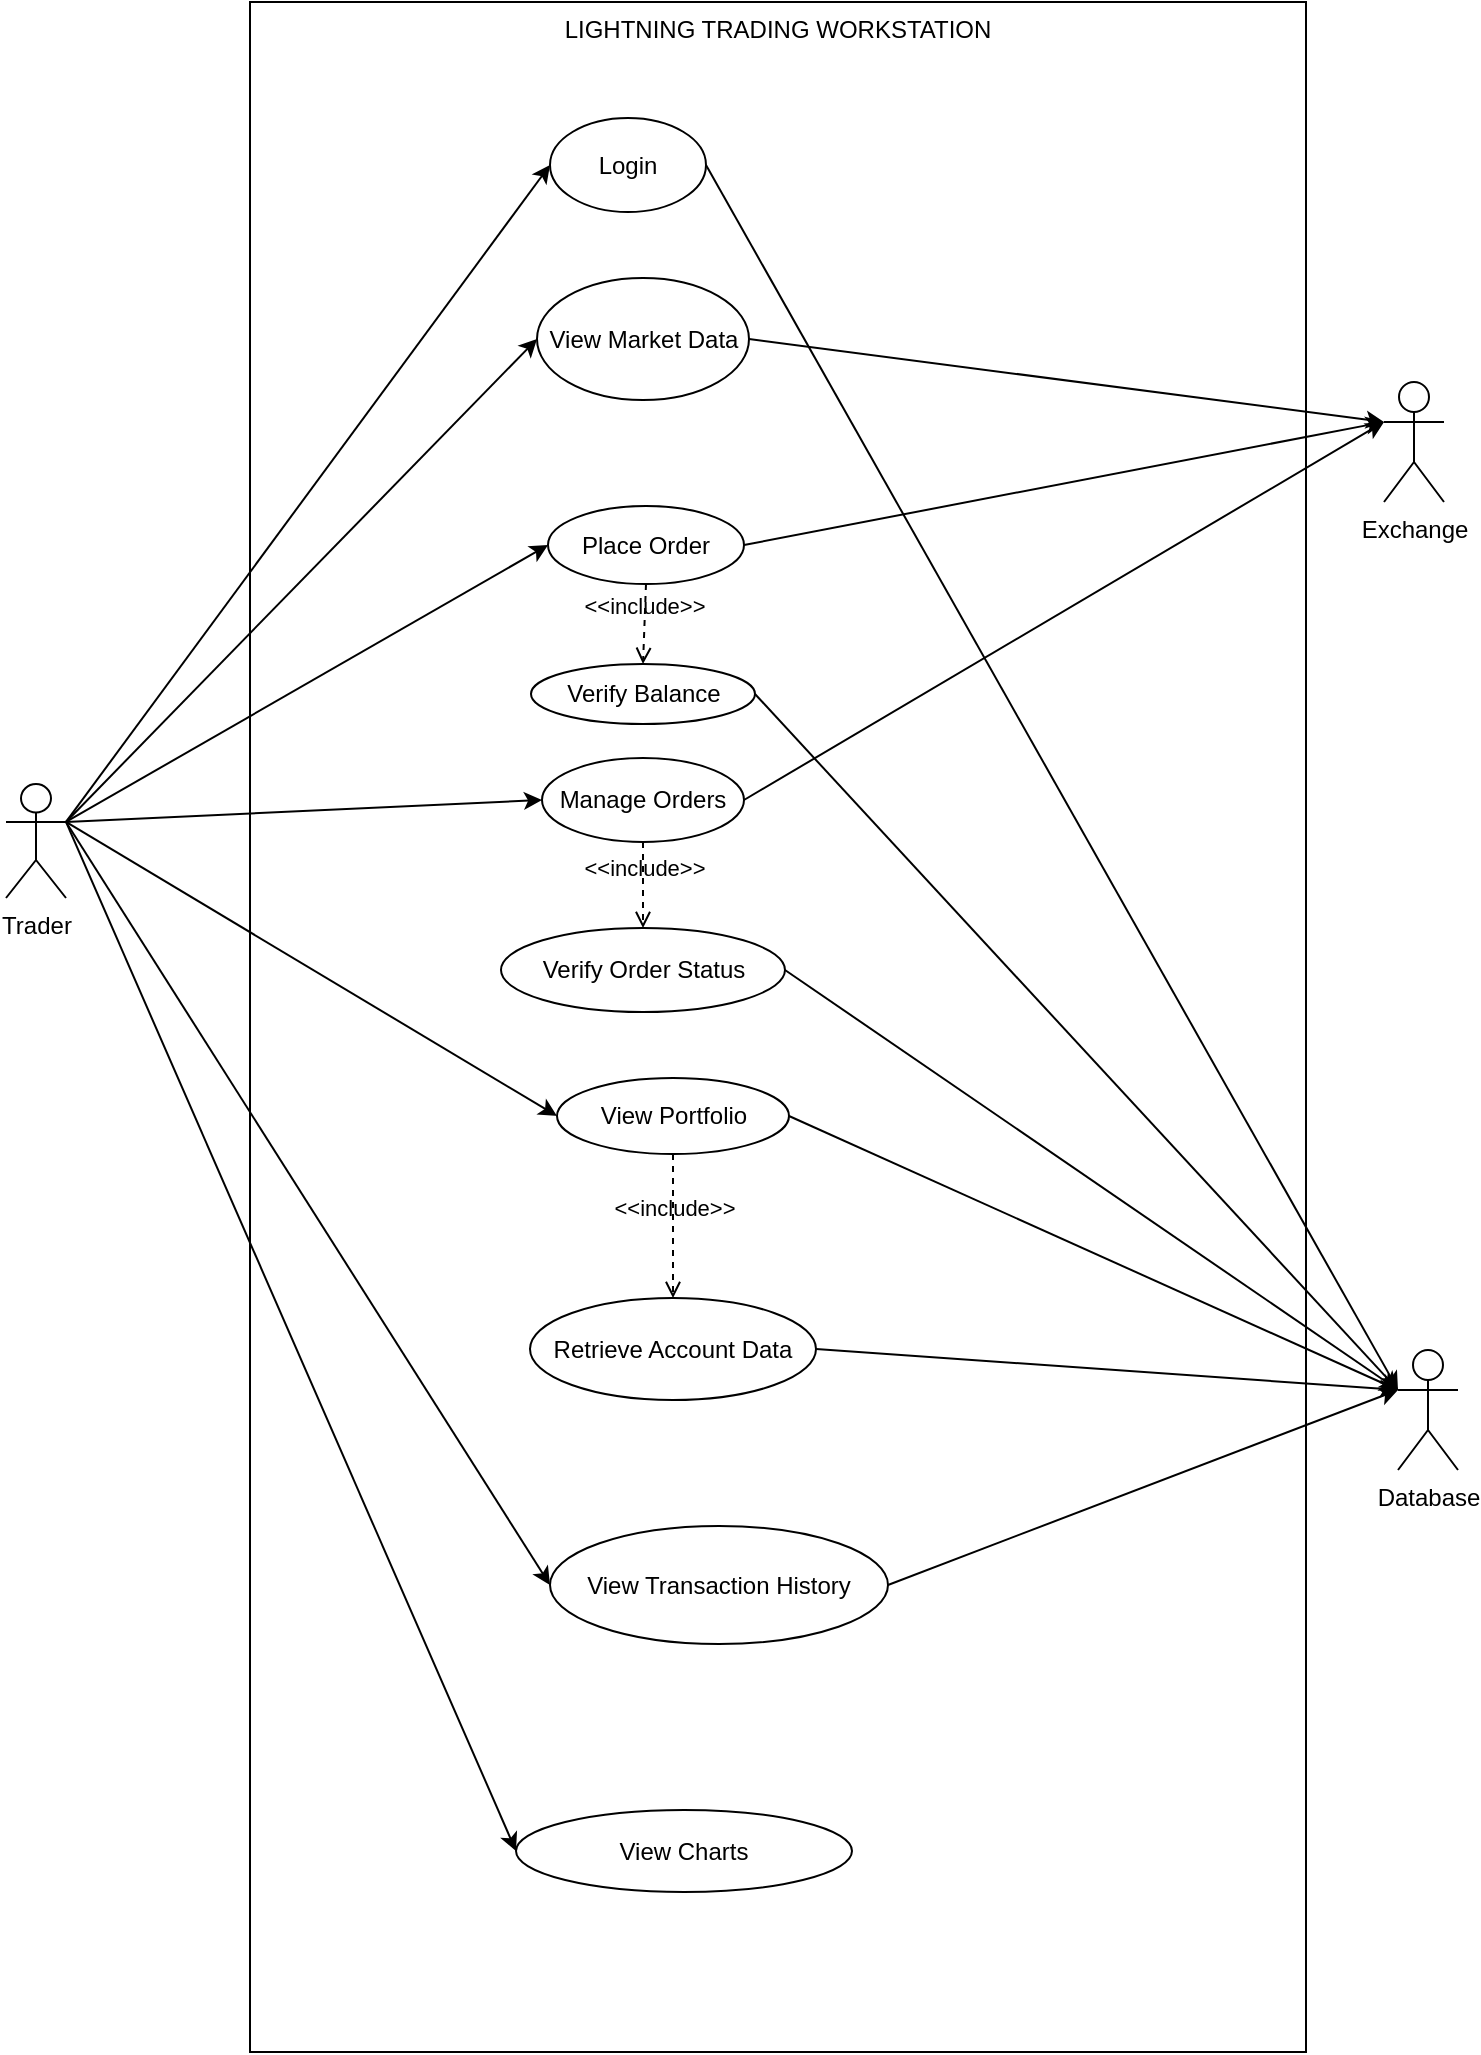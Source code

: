 <mxfile version="26.0.16">
  <diagram name="Use Case Diagram" id="GKpwC2eJSkF5a9-3lTnZ">
    <mxGraphModel dx="973" dy="580" grid="0" gridSize="10" guides="1" tooltips="1" connect="1" arrows="1" fold="1" page="1" pageScale="1" pageWidth="827" pageHeight="1169" math="0" shadow="0">
      <root>
        <mxCell id="0" />
        <mxCell id="1" parent="0" />
        <mxCell id="xZJvLFao9ESSEDFbBAeP-19" style="edgeStyle=none;shape=connector;rounded=0;orthogonalLoop=1;jettySize=auto;html=1;exitX=1;exitY=0.333;exitDx=0;exitDy=0;exitPerimeter=0;entryX=0;entryY=0.5;entryDx=0;entryDy=0;strokeColor=default;align=center;verticalAlign=middle;fontFamily=Helvetica;fontSize=11;fontColor=default;labelBackgroundColor=default;endArrow=classic;" edge="1" parent="1" source="xZJvLFao9ESSEDFbBAeP-1" target="xZJvLFao9ESSEDFbBAeP-7">
          <mxGeometry relative="1" as="geometry" />
        </mxCell>
        <mxCell id="xZJvLFao9ESSEDFbBAeP-18" style="edgeStyle=none;shape=connector;rounded=0;orthogonalLoop=1;jettySize=auto;html=1;exitX=1;exitY=0.333;exitDx=0;exitDy=0;exitPerimeter=0;entryX=0;entryY=0.5;entryDx=0;entryDy=0;strokeColor=default;align=center;verticalAlign=middle;fontFamily=Helvetica;fontSize=11;fontColor=default;labelBackgroundColor=default;endArrow=classic;" edge="1" parent="1" source="xZJvLFao9ESSEDFbBAeP-1" target="xZJvLFao9ESSEDFbBAeP-5">
          <mxGeometry relative="1" as="geometry" />
        </mxCell>
        <mxCell id="xZJvLFao9ESSEDFbBAeP-20" style="edgeStyle=none;shape=connector;rounded=0;orthogonalLoop=1;jettySize=auto;html=1;exitX=1;exitY=0.333;exitDx=0;exitDy=0;exitPerimeter=0;entryX=0;entryY=0.5;entryDx=0;entryDy=0;strokeColor=default;align=center;verticalAlign=middle;fontFamily=Helvetica;fontSize=11;fontColor=default;labelBackgroundColor=default;endArrow=classic;" edge="1" parent="1" source="xZJvLFao9ESSEDFbBAeP-1" target="xZJvLFao9ESSEDFbBAeP-8">
          <mxGeometry relative="1" as="geometry" />
        </mxCell>
        <mxCell id="xZJvLFao9ESSEDFbBAeP-3" value="LIGHTNING TRADING WORKSTATION" style="rounded=0;whiteSpace=wrap;html=1;verticalAlign=top;fillColor=none;" vertex="1" parent="1">
          <mxGeometry x="168" y="40" width="528" height="1025" as="geometry" />
        </mxCell>
        <mxCell id="xZJvLFao9ESSEDFbBAeP-22" style="edgeStyle=none;shape=connector;rounded=0;orthogonalLoop=1;jettySize=auto;html=1;exitX=1;exitY=0.333;exitDx=0;exitDy=0;exitPerimeter=0;entryX=0;entryY=0.5;entryDx=0;entryDy=0;strokeColor=default;align=center;verticalAlign=middle;fontFamily=Helvetica;fontSize=11;fontColor=default;labelBackgroundColor=default;endArrow=classic;" edge="1" parent="1" source="xZJvLFao9ESSEDFbBAeP-1" target="xZJvLFao9ESSEDFbBAeP-9">
          <mxGeometry relative="1" as="geometry" />
        </mxCell>
        <mxCell id="xZJvLFao9ESSEDFbBAeP-25" style="edgeStyle=none;shape=connector;rounded=0;orthogonalLoop=1;jettySize=auto;html=1;exitX=1;exitY=0.333;exitDx=0;exitDy=0;exitPerimeter=0;entryX=0;entryY=0.5;entryDx=0;entryDy=0;strokeColor=default;align=center;verticalAlign=middle;fontFamily=Helvetica;fontSize=11;fontColor=default;labelBackgroundColor=default;endArrow=classic;" edge="1" parent="1" source="xZJvLFao9ESSEDFbBAeP-1" target="xZJvLFao9ESSEDFbBAeP-11">
          <mxGeometry relative="1" as="geometry" />
        </mxCell>
        <mxCell id="xZJvLFao9ESSEDFbBAeP-26" style="edgeStyle=none;shape=connector;rounded=0;orthogonalLoop=1;jettySize=auto;html=1;exitX=1;exitY=0.333;exitDx=0;exitDy=0;exitPerimeter=0;entryX=0;entryY=0.5;entryDx=0;entryDy=0;strokeColor=default;align=center;verticalAlign=middle;fontFamily=Helvetica;fontSize=11;fontColor=default;labelBackgroundColor=default;endArrow=classic;" edge="1" parent="1" source="xZJvLFao9ESSEDFbBAeP-1" target="xZJvLFao9ESSEDFbBAeP-12">
          <mxGeometry relative="1" as="geometry" />
        </mxCell>
        <mxCell id="xZJvLFao9ESSEDFbBAeP-27" style="edgeStyle=none;shape=connector;rounded=0;orthogonalLoop=1;jettySize=auto;html=1;exitX=1;exitY=0.333;exitDx=0;exitDy=0;exitPerimeter=0;entryX=0;entryY=0.5;entryDx=0;entryDy=0;strokeColor=default;align=center;verticalAlign=middle;fontFamily=Helvetica;fontSize=11;fontColor=default;labelBackgroundColor=default;endArrow=classic;" edge="1" parent="1" source="xZJvLFao9ESSEDFbBAeP-1" target="xZJvLFao9ESSEDFbBAeP-6">
          <mxGeometry relative="1" as="geometry" />
        </mxCell>
        <mxCell id="xZJvLFao9ESSEDFbBAeP-1" value="Trader" style="shape=umlActor;verticalLabelPosition=bottom;verticalAlign=top;html=1;" vertex="1" parent="1">
          <mxGeometry x="46" y="431" width="30" height="57" as="geometry" />
        </mxCell>
        <mxCell id="xZJvLFao9ESSEDFbBAeP-4" value="Exchange" style="shape=umlActor;verticalLabelPosition=bottom;verticalAlign=top;html=1;outlineConnect=0;" vertex="1" parent="1">
          <mxGeometry x="735" y="230" width="30" height="60" as="geometry" />
        </mxCell>
        <mxCell id="xZJvLFao9ESSEDFbBAeP-5" value="Login" style="ellipse;whiteSpace=wrap;html=1;" vertex="1" parent="1">
          <mxGeometry x="318" y="98" width="78" height="47" as="geometry" />
        </mxCell>
        <mxCell id="xZJvLFao9ESSEDFbBAeP-37" style="edgeStyle=none;shape=connector;rounded=0;orthogonalLoop=1;jettySize=auto;html=1;exitX=1;exitY=0.5;exitDx=0;exitDy=0;strokeColor=default;align=center;verticalAlign=middle;fontFamily=Helvetica;fontSize=11;fontColor=default;labelBackgroundColor=default;endArrow=classic;entryX=0;entryY=0.333;entryDx=0;entryDy=0;entryPerimeter=0;" edge="1" parent="1" source="xZJvLFao9ESSEDFbBAeP-6" target="xZJvLFao9ESSEDFbBAeP-4">
          <mxGeometry relative="1" as="geometry">
            <mxPoint x="732.059" y="237.588" as="targetPoint" />
          </mxGeometry>
        </mxCell>
        <mxCell id="xZJvLFao9ESSEDFbBAeP-6" value="View Market Data" style="ellipse;whiteSpace=wrap;html=1;" vertex="1" parent="1">
          <mxGeometry x="311.5" y="178" width="106" height="61" as="geometry" />
        </mxCell>
        <mxCell id="xZJvLFao9ESSEDFbBAeP-7" value="Place Order" style="ellipse;whiteSpace=wrap;html=1;" vertex="1" parent="1">
          <mxGeometry x="317" y="292" width="98" height="39" as="geometry" />
        </mxCell>
        <mxCell id="xZJvLFao9ESSEDFbBAeP-8" value="Manage Orders" style="ellipse;whiteSpace=wrap;html=1;" vertex="1" parent="1">
          <mxGeometry x="314" y="418" width="101" height="42" as="geometry" />
        </mxCell>
        <mxCell id="xZJvLFao9ESSEDFbBAeP-9" value="View Portfolio" style="ellipse;whiteSpace=wrap;html=1;" vertex="1" parent="1">
          <mxGeometry x="321.5" y="578" width="116" height="38" as="geometry" />
        </mxCell>
        <mxCell id="xZJvLFao9ESSEDFbBAeP-11" value="View Transaction History" style="ellipse;whiteSpace=wrap;html=1;" vertex="1" parent="1">
          <mxGeometry x="318" y="802" width="169" height="59" as="geometry" />
        </mxCell>
        <mxCell id="xZJvLFao9ESSEDFbBAeP-12" value="View Charts" style="ellipse;whiteSpace=wrap;html=1;" vertex="1" parent="1">
          <mxGeometry x="301" y="944" width="168" height="41" as="geometry" />
        </mxCell>
        <mxCell id="xZJvLFao9ESSEDFbBAeP-13" value="Verify Balance" style="ellipse;whiteSpace=wrap;html=1;" vertex="1" parent="1">
          <mxGeometry x="308.5" y="371" width="112" height="30" as="geometry" />
        </mxCell>
        <mxCell id="xZJvLFao9ESSEDFbBAeP-14" value="Verify Order Status" style="ellipse;whiteSpace=wrap;html=1;" vertex="1" parent="1">
          <mxGeometry x="293.5" y="503" width="142" height="42" as="geometry" />
        </mxCell>
        <mxCell id="xZJvLFao9ESSEDFbBAeP-42" style="edgeStyle=none;shape=connector;rounded=0;orthogonalLoop=1;jettySize=auto;html=1;exitX=1;exitY=0.5;exitDx=0;exitDy=0;strokeColor=default;align=center;verticalAlign=middle;fontFamily=Helvetica;fontSize=11;fontColor=default;labelBackgroundColor=default;endArrow=classic;entryX=0;entryY=0.333;entryDx=0;entryDy=0;entryPerimeter=0;" edge="1" parent="1" source="xZJvLFao9ESSEDFbBAeP-15" target="xZJvLFao9ESSEDFbBAeP-32">
          <mxGeometry relative="1" as="geometry">
            <mxPoint x="779.118" y="690.294" as="targetPoint" />
          </mxGeometry>
        </mxCell>
        <mxCell id="xZJvLFao9ESSEDFbBAeP-15" value="Retrieve Account Data" style="ellipse;whiteSpace=wrap;html=1;" vertex="1" parent="1">
          <mxGeometry x="308" y="688" width="143" height="51" as="geometry" />
        </mxCell>
        <mxCell id="xZJvLFao9ESSEDFbBAeP-28" value="&amp;lt;&amp;lt;include&amp;gt;&amp;gt;" style="html=1;verticalAlign=bottom;labelBackgroundColor=none;endArrow=open;endFill=0;dashed=1;rounded=0;strokeColor=default;align=center;fontFamily=Helvetica;fontSize=11;fontColor=default;exitX=0.5;exitY=1;exitDx=0;exitDy=0;entryX=0.5;entryY=0;entryDx=0;entryDy=0;" edge="1" parent="1" source="xZJvLFao9ESSEDFbBAeP-7" target="xZJvLFao9ESSEDFbBAeP-13">
          <mxGeometry width="160" relative="1" as="geometry">
            <mxPoint x="382" y="266" as="sourcePoint" />
            <mxPoint x="542" y="266" as="targetPoint" />
          </mxGeometry>
        </mxCell>
        <mxCell id="xZJvLFao9ESSEDFbBAeP-29" value="&amp;lt;&amp;lt;include&amp;gt;&amp;gt;" style="html=1;verticalAlign=bottom;labelBackgroundColor=none;endArrow=open;endFill=0;dashed=1;rounded=0;strokeColor=default;align=center;fontFamily=Helvetica;fontSize=11;fontColor=default;exitX=0.5;exitY=1;exitDx=0;exitDy=0;" edge="1" parent="1" source="xZJvLFao9ESSEDFbBAeP-9" target="xZJvLFao9ESSEDFbBAeP-15">
          <mxGeometry width="160" relative="1" as="geometry">
            <mxPoint x="471" y="520" as="sourcePoint" />
            <mxPoint x="631" y="520" as="targetPoint" />
          </mxGeometry>
        </mxCell>
        <mxCell id="xZJvLFao9ESSEDFbBAeP-30" value="&amp;lt;&amp;lt;include&amp;gt;&amp;gt;" style="html=1;verticalAlign=bottom;labelBackgroundColor=none;endArrow=open;endFill=0;dashed=1;rounded=0;strokeColor=default;align=center;fontFamily=Helvetica;fontSize=11;fontColor=default;exitX=0.5;exitY=1;exitDx=0;exitDy=0;entryX=0.5;entryY=0;entryDx=0;entryDy=0;" edge="1" parent="1" source="xZJvLFao9ESSEDFbBAeP-8" target="xZJvLFao9ESSEDFbBAeP-14">
          <mxGeometry width="160" relative="1" as="geometry">
            <mxPoint x="480" y="550" as="sourcePoint" />
            <mxPoint x="640" y="550" as="targetPoint" />
          </mxGeometry>
        </mxCell>
        <mxCell id="xZJvLFao9ESSEDFbBAeP-32" value="Database" style="shape=umlActor;verticalLabelPosition=bottom;verticalAlign=top;html=1;outlineConnect=0;" vertex="1" parent="1">
          <mxGeometry x="742" y="714" width="30" height="60" as="geometry" />
        </mxCell>
        <mxCell id="xZJvLFao9ESSEDFbBAeP-34" style="edgeStyle=none;shape=connector;rounded=0;orthogonalLoop=1;jettySize=auto;html=1;exitX=1;exitY=0.5;exitDx=0;exitDy=0;entryX=0;entryY=0.333;entryDx=0;entryDy=0;entryPerimeter=0;strokeColor=default;align=center;verticalAlign=middle;fontFamily=Helvetica;fontSize=11;fontColor=default;labelBackgroundColor=default;endArrow=classic;" edge="1" parent="1" source="xZJvLFao9ESSEDFbBAeP-5" target="xZJvLFao9ESSEDFbBAeP-32">
          <mxGeometry relative="1" as="geometry" />
        </mxCell>
        <mxCell id="xZJvLFao9ESSEDFbBAeP-35" style="edgeStyle=none;shape=connector;rounded=0;orthogonalLoop=1;jettySize=auto;html=1;exitX=1;exitY=0.5;exitDx=0;exitDy=0;entryX=0;entryY=0.333;entryDx=0;entryDy=0;entryPerimeter=0;strokeColor=default;align=center;verticalAlign=middle;fontFamily=Helvetica;fontSize=11;fontColor=default;labelBackgroundColor=default;endArrow=classic;" edge="1" parent="1" source="xZJvLFao9ESSEDFbBAeP-7" target="xZJvLFao9ESSEDFbBAeP-4">
          <mxGeometry relative="1" as="geometry" />
        </mxCell>
        <mxCell id="xZJvLFao9ESSEDFbBAeP-36" style="edgeStyle=none;shape=connector;rounded=0;orthogonalLoop=1;jettySize=auto;html=1;exitX=1;exitY=0.5;exitDx=0;exitDy=0;entryX=0;entryY=0.333;entryDx=0;entryDy=0;entryPerimeter=0;strokeColor=default;align=center;verticalAlign=middle;fontFamily=Helvetica;fontSize=11;fontColor=default;labelBackgroundColor=default;endArrow=classic;" edge="1" parent="1" source="xZJvLFao9ESSEDFbBAeP-8" target="xZJvLFao9ESSEDFbBAeP-4">
          <mxGeometry relative="1" as="geometry" />
        </mxCell>
        <mxCell id="xZJvLFao9ESSEDFbBAeP-38" style="edgeStyle=none;shape=connector;rounded=0;orthogonalLoop=1;jettySize=auto;html=1;exitX=1;exitY=0.5;exitDx=0;exitDy=0;entryX=0;entryY=0.333;entryDx=0;entryDy=0;entryPerimeter=0;strokeColor=default;align=center;verticalAlign=middle;fontFamily=Helvetica;fontSize=11;fontColor=default;labelBackgroundColor=default;endArrow=classic;" edge="1" parent="1" source="xZJvLFao9ESSEDFbBAeP-9" target="xZJvLFao9ESSEDFbBAeP-32">
          <mxGeometry relative="1" as="geometry" />
        </mxCell>
        <mxCell id="xZJvLFao9ESSEDFbBAeP-39" style="edgeStyle=none;shape=connector;rounded=0;orthogonalLoop=1;jettySize=auto;html=1;exitX=1;exitY=0.5;exitDx=0;exitDy=0;entryX=0;entryY=0.333;entryDx=0;entryDy=0;entryPerimeter=0;strokeColor=default;align=center;verticalAlign=middle;fontFamily=Helvetica;fontSize=11;fontColor=default;labelBackgroundColor=default;endArrow=classic;" edge="1" parent="1" source="xZJvLFao9ESSEDFbBAeP-11" target="xZJvLFao9ESSEDFbBAeP-32">
          <mxGeometry relative="1" as="geometry" />
        </mxCell>
        <mxCell id="xZJvLFao9ESSEDFbBAeP-40" style="edgeStyle=none;shape=connector;rounded=0;orthogonalLoop=1;jettySize=auto;html=1;exitX=1;exitY=0.5;exitDx=0;exitDy=0;entryX=0;entryY=0.333;entryDx=0;entryDy=0;entryPerimeter=0;strokeColor=default;align=center;verticalAlign=middle;fontFamily=Helvetica;fontSize=11;fontColor=default;labelBackgroundColor=default;endArrow=classic;" edge="1" parent="1" source="xZJvLFao9ESSEDFbBAeP-13" target="xZJvLFao9ESSEDFbBAeP-32">
          <mxGeometry relative="1" as="geometry" />
        </mxCell>
        <mxCell id="xZJvLFao9ESSEDFbBAeP-41" style="edgeStyle=none;shape=connector;rounded=0;orthogonalLoop=1;jettySize=auto;html=1;exitX=1;exitY=0.5;exitDx=0;exitDy=0;entryX=0;entryY=0.333;entryDx=0;entryDy=0;entryPerimeter=0;strokeColor=default;align=center;verticalAlign=middle;fontFamily=Helvetica;fontSize=11;fontColor=default;labelBackgroundColor=default;endArrow=classic;" edge="1" parent="1" source="xZJvLFao9ESSEDFbBAeP-14" target="xZJvLFao9ESSEDFbBAeP-32">
          <mxGeometry relative="1" as="geometry" />
        </mxCell>
      </root>
    </mxGraphModel>
  </diagram>
</mxfile>
